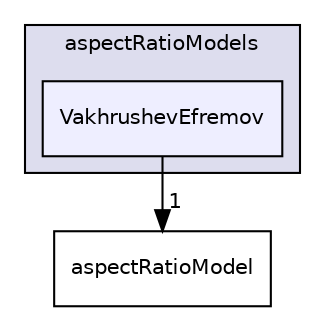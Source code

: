 digraph "VakhrushevEfremov" {
  bgcolor=transparent;
  compound=true
  node [ fontsize="10", fontname="Helvetica"];
  edge [ labelfontsize="10", labelfontname="Helvetica"];
  subgraph clusterdir_59d90556c1e3b97d9ebc5928eb1b9511 {
    graph [ bgcolor="#ddddee", pencolor="black", label="aspectRatioModels" fontname="Helvetica", fontsize="10", URL="dir_59d90556c1e3b97d9ebc5928eb1b9511.html"]
  dir_867229523d1829e2dc8c1c7b3970daa6 [shape=box, label="VakhrushevEfremov", style="filled", fillcolor="#eeeeff", pencolor="black", URL="dir_867229523d1829e2dc8c1c7b3970daa6.html"];
  }
  dir_4601ad272827fecfb5af68df5b31db5d [shape=box label="aspectRatioModel" URL="dir_4601ad272827fecfb5af68df5b31db5d.html"];
  dir_867229523d1829e2dc8c1c7b3970daa6->dir_4601ad272827fecfb5af68df5b31db5d [headlabel="1", labeldistance=1.5 headhref="dir_000209_000017.html"];
}
